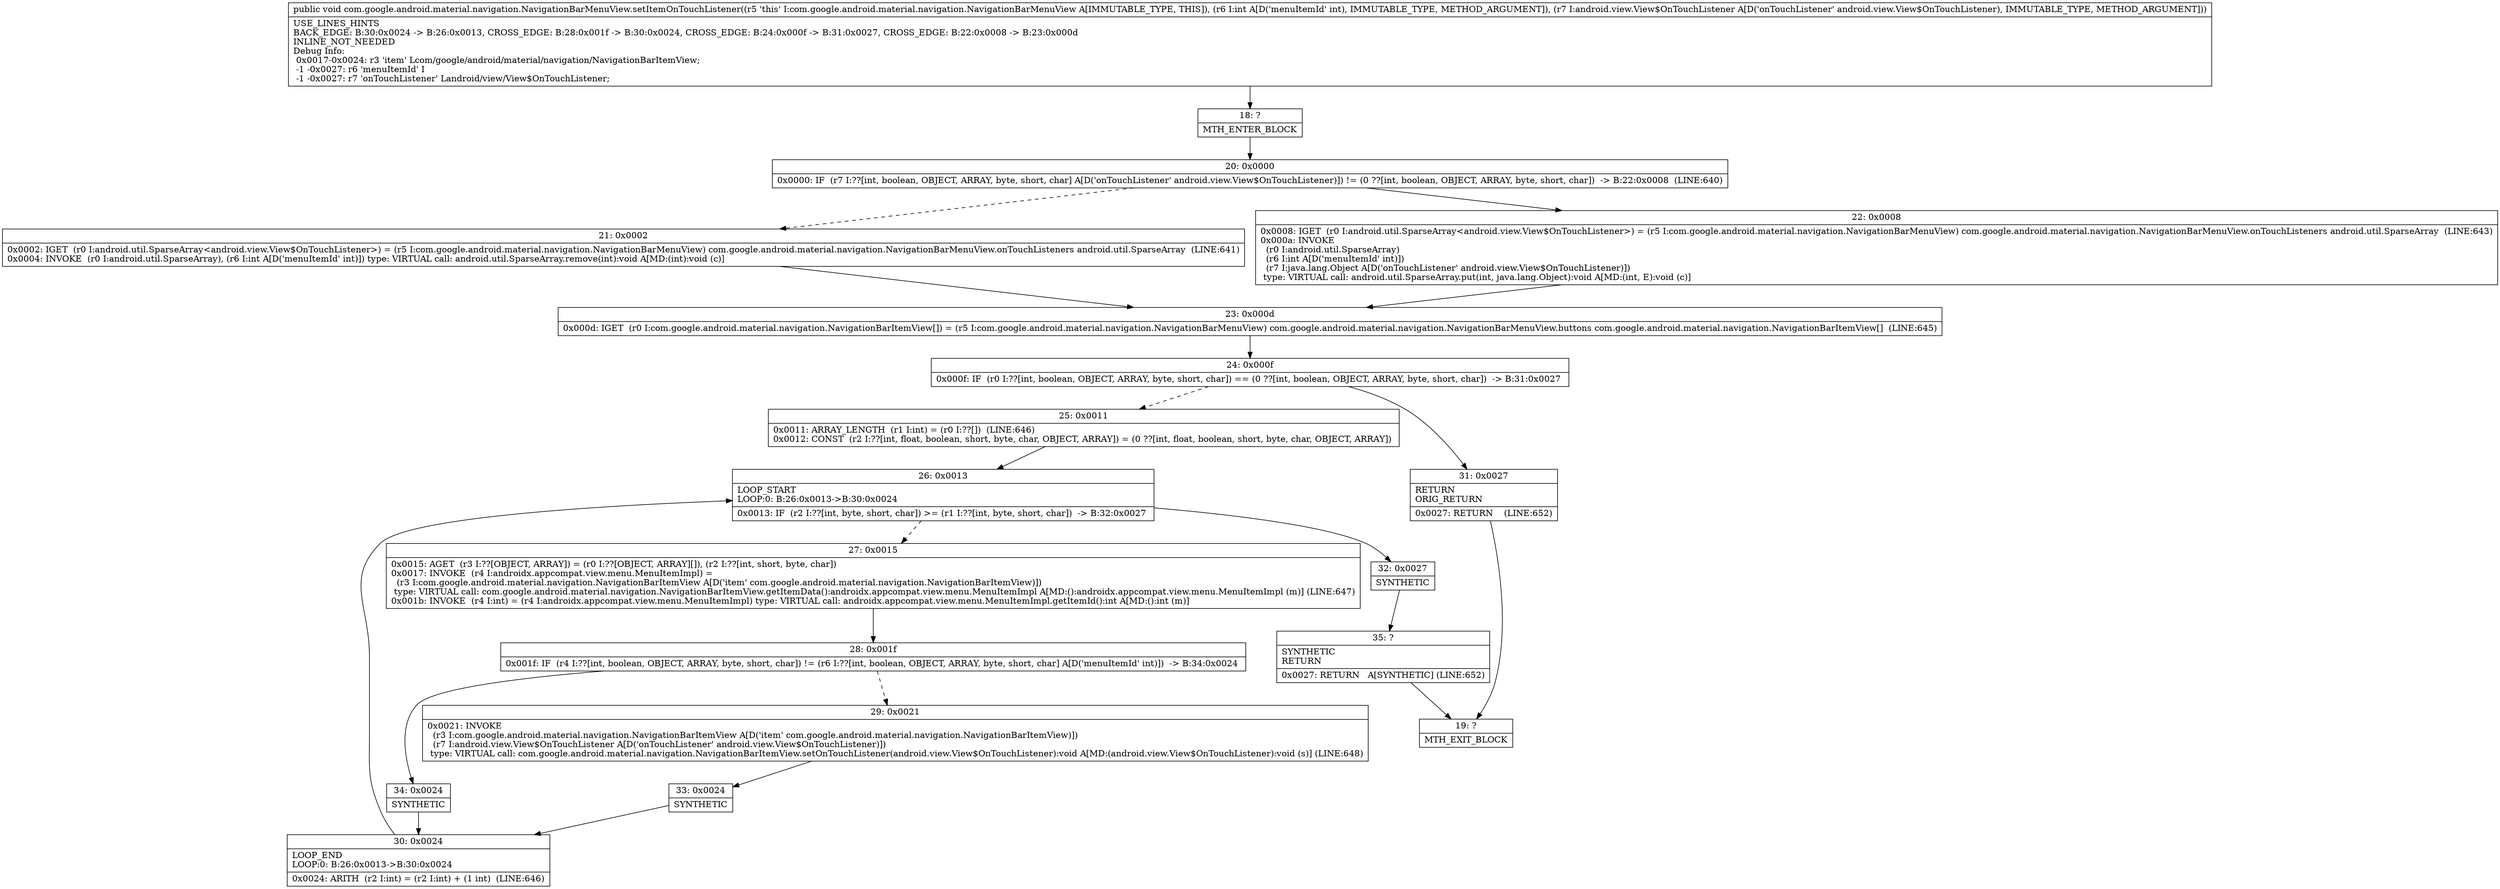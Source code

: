 digraph "CFG forcom.google.android.material.navigation.NavigationBarMenuView.setItemOnTouchListener(ILandroid\/view\/View$OnTouchListener;)V" {
Node_18 [shape=record,label="{18\:\ ?|MTH_ENTER_BLOCK\l}"];
Node_20 [shape=record,label="{20\:\ 0x0000|0x0000: IF  (r7 I:??[int, boolean, OBJECT, ARRAY, byte, short, char] A[D('onTouchListener' android.view.View$OnTouchListener)]) != (0 ??[int, boolean, OBJECT, ARRAY, byte, short, char])  \-\> B:22:0x0008  (LINE:640)\l}"];
Node_21 [shape=record,label="{21\:\ 0x0002|0x0002: IGET  (r0 I:android.util.SparseArray\<android.view.View$OnTouchListener\>) = (r5 I:com.google.android.material.navigation.NavigationBarMenuView) com.google.android.material.navigation.NavigationBarMenuView.onTouchListeners android.util.SparseArray  (LINE:641)\l0x0004: INVOKE  (r0 I:android.util.SparseArray), (r6 I:int A[D('menuItemId' int)]) type: VIRTUAL call: android.util.SparseArray.remove(int):void A[MD:(int):void (c)]\l}"];
Node_23 [shape=record,label="{23\:\ 0x000d|0x000d: IGET  (r0 I:com.google.android.material.navigation.NavigationBarItemView[]) = (r5 I:com.google.android.material.navigation.NavigationBarMenuView) com.google.android.material.navigation.NavigationBarMenuView.buttons com.google.android.material.navigation.NavigationBarItemView[]  (LINE:645)\l}"];
Node_24 [shape=record,label="{24\:\ 0x000f|0x000f: IF  (r0 I:??[int, boolean, OBJECT, ARRAY, byte, short, char]) == (0 ??[int, boolean, OBJECT, ARRAY, byte, short, char])  \-\> B:31:0x0027 \l}"];
Node_25 [shape=record,label="{25\:\ 0x0011|0x0011: ARRAY_LENGTH  (r1 I:int) = (r0 I:??[])  (LINE:646)\l0x0012: CONST  (r2 I:??[int, float, boolean, short, byte, char, OBJECT, ARRAY]) = (0 ??[int, float, boolean, short, byte, char, OBJECT, ARRAY]) \l}"];
Node_26 [shape=record,label="{26\:\ 0x0013|LOOP_START\lLOOP:0: B:26:0x0013\-\>B:30:0x0024\l|0x0013: IF  (r2 I:??[int, byte, short, char]) \>= (r1 I:??[int, byte, short, char])  \-\> B:32:0x0027 \l}"];
Node_27 [shape=record,label="{27\:\ 0x0015|0x0015: AGET  (r3 I:??[OBJECT, ARRAY]) = (r0 I:??[OBJECT, ARRAY][]), (r2 I:??[int, short, byte, char]) \l0x0017: INVOKE  (r4 I:androidx.appcompat.view.menu.MenuItemImpl) = \l  (r3 I:com.google.android.material.navigation.NavigationBarItemView A[D('item' com.google.android.material.navigation.NavigationBarItemView)])\l type: VIRTUAL call: com.google.android.material.navigation.NavigationBarItemView.getItemData():androidx.appcompat.view.menu.MenuItemImpl A[MD:():androidx.appcompat.view.menu.MenuItemImpl (m)] (LINE:647)\l0x001b: INVOKE  (r4 I:int) = (r4 I:androidx.appcompat.view.menu.MenuItemImpl) type: VIRTUAL call: androidx.appcompat.view.menu.MenuItemImpl.getItemId():int A[MD:():int (m)]\l}"];
Node_28 [shape=record,label="{28\:\ 0x001f|0x001f: IF  (r4 I:??[int, boolean, OBJECT, ARRAY, byte, short, char]) != (r6 I:??[int, boolean, OBJECT, ARRAY, byte, short, char] A[D('menuItemId' int)])  \-\> B:34:0x0024 \l}"];
Node_29 [shape=record,label="{29\:\ 0x0021|0x0021: INVOKE  \l  (r3 I:com.google.android.material.navigation.NavigationBarItemView A[D('item' com.google.android.material.navigation.NavigationBarItemView)])\l  (r7 I:android.view.View$OnTouchListener A[D('onTouchListener' android.view.View$OnTouchListener)])\l type: VIRTUAL call: com.google.android.material.navigation.NavigationBarItemView.setOnTouchListener(android.view.View$OnTouchListener):void A[MD:(android.view.View$OnTouchListener):void (s)] (LINE:648)\l}"];
Node_33 [shape=record,label="{33\:\ 0x0024|SYNTHETIC\l}"];
Node_30 [shape=record,label="{30\:\ 0x0024|LOOP_END\lLOOP:0: B:26:0x0013\-\>B:30:0x0024\l|0x0024: ARITH  (r2 I:int) = (r2 I:int) + (1 int)  (LINE:646)\l}"];
Node_34 [shape=record,label="{34\:\ 0x0024|SYNTHETIC\l}"];
Node_32 [shape=record,label="{32\:\ 0x0027|SYNTHETIC\l}"];
Node_35 [shape=record,label="{35\:\ ?|SYNTHETIC\lRETURN\l|0x0027: RETURN   A[SYNTHETIC] (LINE:652)\l}"];
Node_19 [shape=record,label="{19\:\ ?|MTH_EXIT_BLOCK\l}"];
Node_31 [shape=record,label="{31\:\ 0x0027|RETURN\lORIG_RETURN\l|0x0027: RETURN    (LINE:652)\l}"];
Node_22 [shape=record,label="{22\:\ 0x0008|0x0008: IGET  (r0 I:android.util.SparseArray\<android.view.View$OnTouchListener\>) = (r5 I:com.google.android.material.navigation.NavigationBarMenuView) com.google.android.material.navigation.NavigationBarMenuView.onTouchListeners android.util.SparseArray  (LINE:643)\l0x000a: INVOKE  \l  (r0 I:android.util.SparseArray)\l  (r6 I:int A[D('menuItemId' int)])\l  (r7 I:java.lang.Object A[D('onTouchListener' android.view.View$OnTouchListener)])\l type: VIRTUAL call: android.util.SparseArray.put(int, java.lang.Object):void A[MD:(int, E):void (c)]\l}"];
MethodNode[shape=record,label="{public void com.google.android.material.navigation.NavigationBarMenuView.setItemOnTouchListener((r5 'this' I:com.google.android.material.navigation.NavigationBarMenuView A[IMMUTABLE_TYPE, THIS]), (r6 I:int A[D('menuItemId' int), IMMUTABLE_TYPE, METHOD_ARGUMENT]), (r7 I:android.view.View$OnTouchListener A[D('onTouchListener' android.view.View$OnTouchListener), IMMUTABLE_TYPE, METHOD_ARGUMENT]))  | USE_LINES_HINTS\lBACK_EDGE: B:30:0x0024 \-\> B:26:0x0013, CROSS_EDGE: B:28:0x001f \-\> B:30:0x0024, CROSS_EDGE: B:24:0x000f \-\> B:31:0x0027, CROSS_EDGE: B:22:0x0008 \-\> B:23:0x000d\lINLINE_NOT_NEEDED\lDebug Info:\l  0x0017\-0x0024: r3 'item' Lcom\/google\/android\/material\/navigation\/NavigationBarItemView;\l  \-1 \-0x0027: r6 'menuItemId' I\l  \-1 \-0x0027: r7 'onTouchListener' Landroid\/view\/View$OnTouchListener;\l}"];
MethodNode -> Node_18;Node_18 -> Node_20;
Node_20 -> Node_21[style=dashed];
Node_20 -> Node_22;
Node_21 -> Node_23;
Node_23 -> Node_24;
Node_24 -> Node_25[style=dashed];
Node_24 -> Node_31;
Node_25 -> Node_26;
Node_26 -> Node_27[style=dashed];
Node_26 -> Node_32;
Node_27 -> Node_28;
Node_28 -> Node_29[style=dashed];
Node_28 -> Node_34;
Node_29 -> Node_33;
Node_33 -> Node_30;
Node_30 -> Node_26;
Node_34 -> Node_30;
Node_32 -> Node_35;
Node_35 -> Node_19;
Node_31 -> Node_19;
Node_22 -> Node_23;
}

